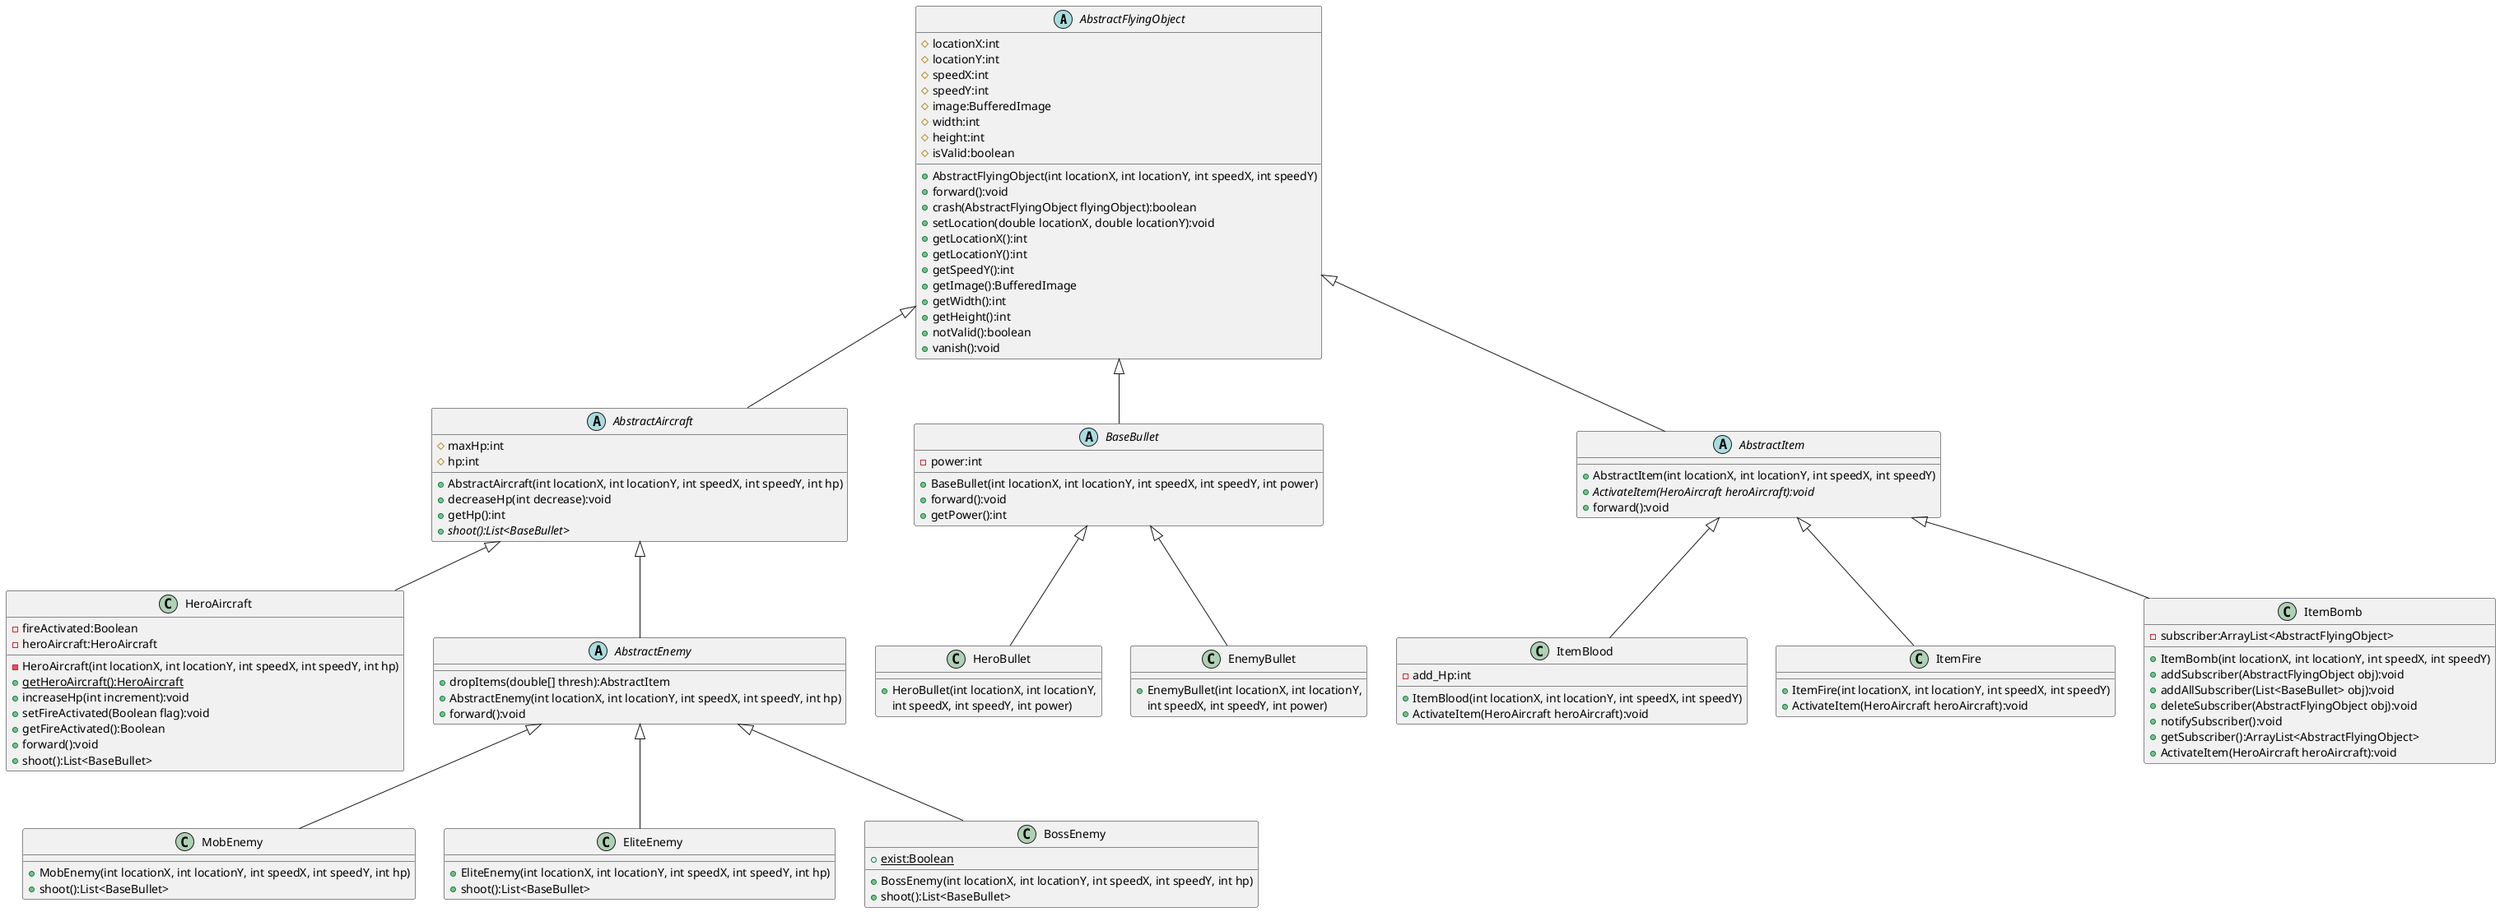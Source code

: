 @startuml
'https://plantuml.com/class-diagram

abstract class AbstractFlyingObject{
    # locationX:int
    # locationY:int
    # speedX:int
    # speedY:int
    # image:BufferedImage
    # width:int
    # height:int
    # isValid:boolean

    + AbstractFlyingObject(int locationX, int locationY, int speedX, int speedY)
    + forward():void
    + crash(AbstractFlyingObject flyingObject):boolean
    + setLocation(double locationX, double locationY):void
    + getLocationX():int
    + getLocationY():int
    + getSpeedY():int
    + getImage():BufferedImage
    + getWidth():int
    + getHeight():int
    + notValid():boolean
    + vanish():void
}
abstract class AbstractAircraft extends AbstractFlyingObject{
	# maxHp:int
    # hp:int
    + AbstractAircraft(int locationX, int locationY, int speedX, int speedY, int hp)
    + decreaseHp(int decrease):void
    + getHp():int
    + {abstract} shoot():List<BaseBullet>
 }

abstract class BaseBullet extends AbstractFlyingObject{
    - power:int
    + BaseBullet(int locationX, int locationY, int speedX, int speedY, int power)
    + forward():void
	+ getPower():int
}

abstract class AbstractItem extends AbstractFlyingObject{
    + AbstractItem(int locationX, int locationY, int speedX, int speedY)
    + {abstract}ActivateItem(HeroAircraft heroAircraft):void
    + forward():void
}

class HeroAircraft extends AbstractAircraft{
        - fireActivated:Boolean
        - heroAircraft:HeroAircraft
        - HeroAircraft(int locationX, int locationY, int speedX, int speedY, int hp)
        + {static}getHeroAircraft():HeroAircraft
        + increaseHp(int increment):void
        + setFireActivated(Boolean flag):void
        + getFireActivated():Boolean
        + forward():void
        + shoot():List<BaseBullet>
}

abstract class AbstractEnemy extends AbstractAircraft{
    + dropItems(double[] thresh):AbstractItem
    + AbstractEnemy(int locationX, int locationY, int speedX, int speedY, int hp)
    + forward():void
}

class MobEnemy extends AbstractEnemy{
    + MobEnemy(int locationX, int locationY, int speedX, int speedY, int hp)
    + shoot():List<BaseBullet>
}
class EliteEnemy extends AbstractEnemy{
    + EliteEnemy(int locationX, int locationY, int speedX, int speedY, int hp)
    + shoot():List<BaseBullet>
}

class BossEnemy extends AbstractEnemy{
    + {static}exist:Boolean
    + BossEnemy(int locationX, int locationY, int speedX, int speedY, int hp)
    + shoot():List<BaseBullet>
}

class ItemBlood extends AbstractItem{
    - add_Hp:int
    + ItemBlood(int locationX, int locationY, int speedX, int speedY)
    + ActivateItem(HeroAircraft heroAircraft):void
}

class ItemFire extends AbstractItem{
    + ItemFire(int locationX, int locationY, int speedX, int speedY)
    + ActivateItem(HeroAircraft heroAircraft):void
}

class ItemBomb extends AbstractItem{
    - subscriber:ArrayList<AbstractFlyingObject>
    + ItemBomb(int locationX, int locationY, int speedX, int speedY)
    + addSubscriber(AbstractFlyingObject obj):void
    + addAllSubscriber(List<BaseBullet> obj):void
    + deleteSubscriber(AbstractFlyingObject obj):void
    + notifySubscriber():void
    + getSubscriber():ArrayList<AbstractFlyingObject>
    + ActivateItem(HeroAircraft heroAircraft):void
}

class HeroBullet extends BaseBullet{
    + HeroBullet(int locationX, int locationY,
     int speedX, int speedY, int power)
}

class EnemyBullet extends BaseBullet{
    + EnemyBullet(int locationX, int locationY,
     int speedX, int speedY, int power)
}

@enduml